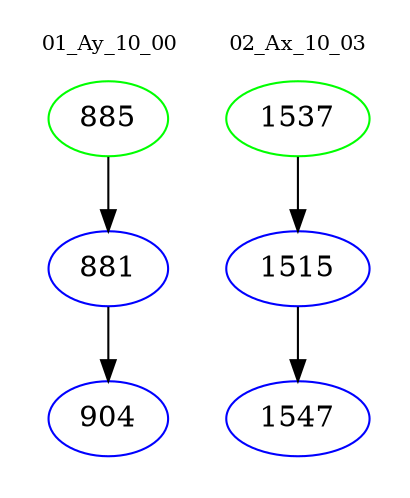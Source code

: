 digraph{
subgraph cluster_0 {
color = white
label = "01_Ay_10_00";
fontsize=10;
T0_885 [label="885", color="green"]
T0_885 -> T0_881 [color="black"]
T0_881 [label="881", color="blue"]
T0_881 -> T0_904 [color="black"]
T0_904 [label="904", color="blue"]
}
subgraph cluster_1 {
color = white
label = "02_Ax_10_03";
fontsize=10;
T1_1537 [label="1537", color="green"]
T1_1537 -> T1_1515 [color="black"]
T1_1515 [label="1515", color="blue"]
T1_1515 -> T1_1547 [color="black"]
T1_1547 [label="1547", color="blue"]
}
}
